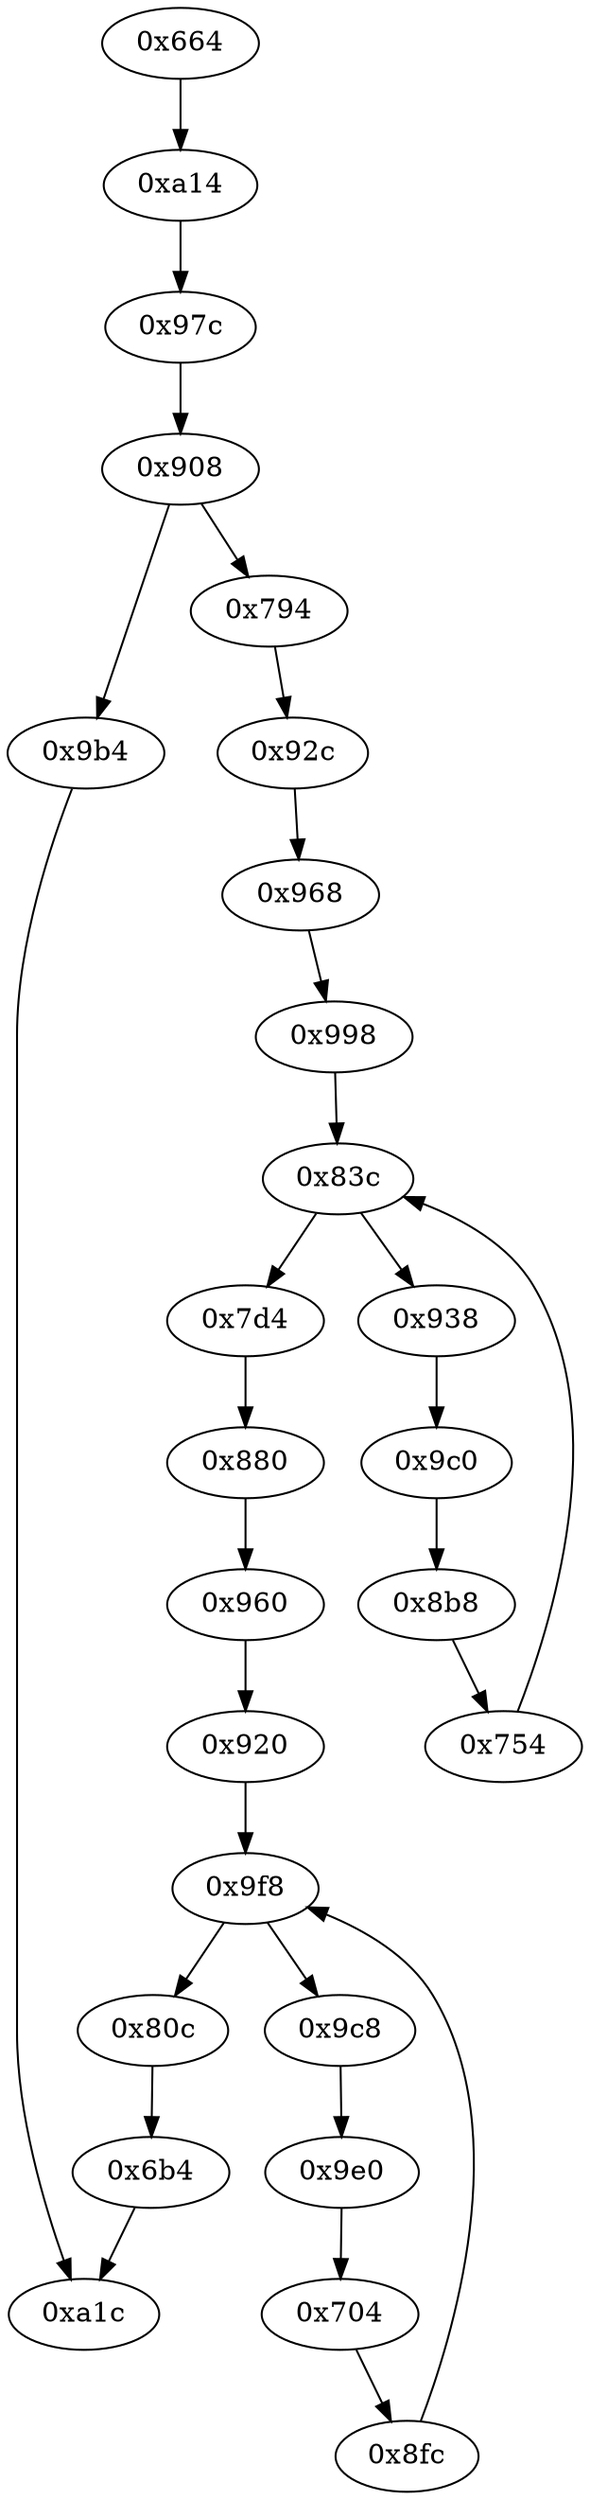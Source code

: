 strict digraph "" {
	"0xa1c"	 [opcode="[u'ldr', u'ldr', u'ldr', u'ldr', u'sub', u'mov', u'sub', u'pop']"];
	"0x938"	 [opcode="[u'ldr', u'add', u'bic', u'sub', u'str', u'ldr', u'add', u'str', u'ldr', u'b']"];
	"0x9c0"	 [opcode="[u'ldr', u'b']"];
	"0x938" -> "0x9c0";
	"0x9f8"	 [opcode="[u'str', u'ldr', u'ldr', u'ldr', u'cmp', u'mov', u'b']"];
	"0x9c8"	 [opcode="[u'ldr', u'add', u'add', u'str', u'ldr', u'b']"];
	"0x9f8" -> "0x9c8";
	"0x80c"	 [opcode="[u'ldr', u'ldr', u'b']"];
	"0x9f8" -> "0x80c";
	"0x8b8"	 [opcode="[u'ldr', u'ldr', u'add', u'str', u'ldr', u'add', u'asr', u'str', u'ldr', u'b']"];
	"0x754"	 [opcode="[u'ldr', u'ldr', u'mov', u'b']"];
	"0x8b8" -> "0x754";
	"0x880"	 [opcode="[u'ldr', u'sub', u'str', u'ldr', u'b']"];
	"0x960"	 [opcode="[u'ldr', u'b']"];
	"0x880" -> "0x960";
	"0x968"	 [opcode="[u'ldr', u'ldr', u'str', u'ldr', u'b']"];
	"0x998"	 [opcode="[u'ldr', u'mov', u'ldrb', u'str', u'mov', u'ldr', u'b']"];
	"0x968" -> "0x998";
	"0x908"	 [opcode="[u'ldrb', u'ldr', u'ldr', u'cmp', u'mov', u'b']"];
	"0x794"	 [opcode="[u'add', u'str', u'ldr', u'b']"];
	"0x908" -> "0x794";
	"0x9b4"	 [opcode="[u'mov', u'mov', u'b']"];
	"0x908" -> "0x9b4";
	"0x920"	 [opcode="[u'ldr', u'mov', u'b']"];
	"0x920" -> "0x9f8";
	"0x960" -> "0x920";
	"0x83c"	 [opcode="[u'str', u'str', u'ldr', u'ldr', u'ldr', u'cmp', u'mov', u'b']"];
	"0x754" -> "0x83c";
	"0x97c"	 [opcode="[u'ldr', u'cmp', u'mov', u'mov', u'strb', u'ldr', u'b']"];
	"0x97c" -> "0x908";
	"0x83c" -> "0x938";
	"0x7d4"	 [opcode="[u'ldr', u'ldr', u'bl', u'ldr', u'b']"];
	"0x83c" -> "0x7d4";
	"0x9e0"	 [opcode="[u'ldr', u'ldr', u'ldr', u'bl', u'ldr', u'b']"];
	"0x704"	 [opcode="[u'ldr', u'sub', u'str', u'ldr', u'b']"];
	"0x9e0" -> "0x704";
	"0x92c"	 [opcode="[u'ldr', u'ldr', u'b']"];
	"0x794" -> "0x92c";
	"0x998" -> "0x83c";
	"0x8fc"	 [opcode="[u'ldr', u'mov', u'b']"];
	"0x8fc" -> "0x9f8";
	"0x9c0" -> "0x8b8";
	"0x9c8" -> "0x9e0";
	"0xa14"	 [opcode="[u'ldr', u'b']"];
	"0xa14" -> "0x97c";
	"0x664"	 [opcode="[u'push', u'add', u'sub', u'str', u'ldr', u'str', u'ldr', u'ldr', u'add', u'ldr', u'str', u'ldr', u'ldr', u'ldr', u'ldr', u'str', \
u'ldr', u'add', u'str', u'b']"];
	"0x664" -> "0xa14";
	"0x704" -> "0x8fc";
	"0x6b4"	 [opcode="[u'mov', u'mov']"];
	"0x6b4" -> "0xa1c";
	"0x7d4" -> "0x880";
	"0x9b4" -> "0xa1c";
	"0x92c" -> "0x968";
	"0x80c" -> "0x6b4";
}
